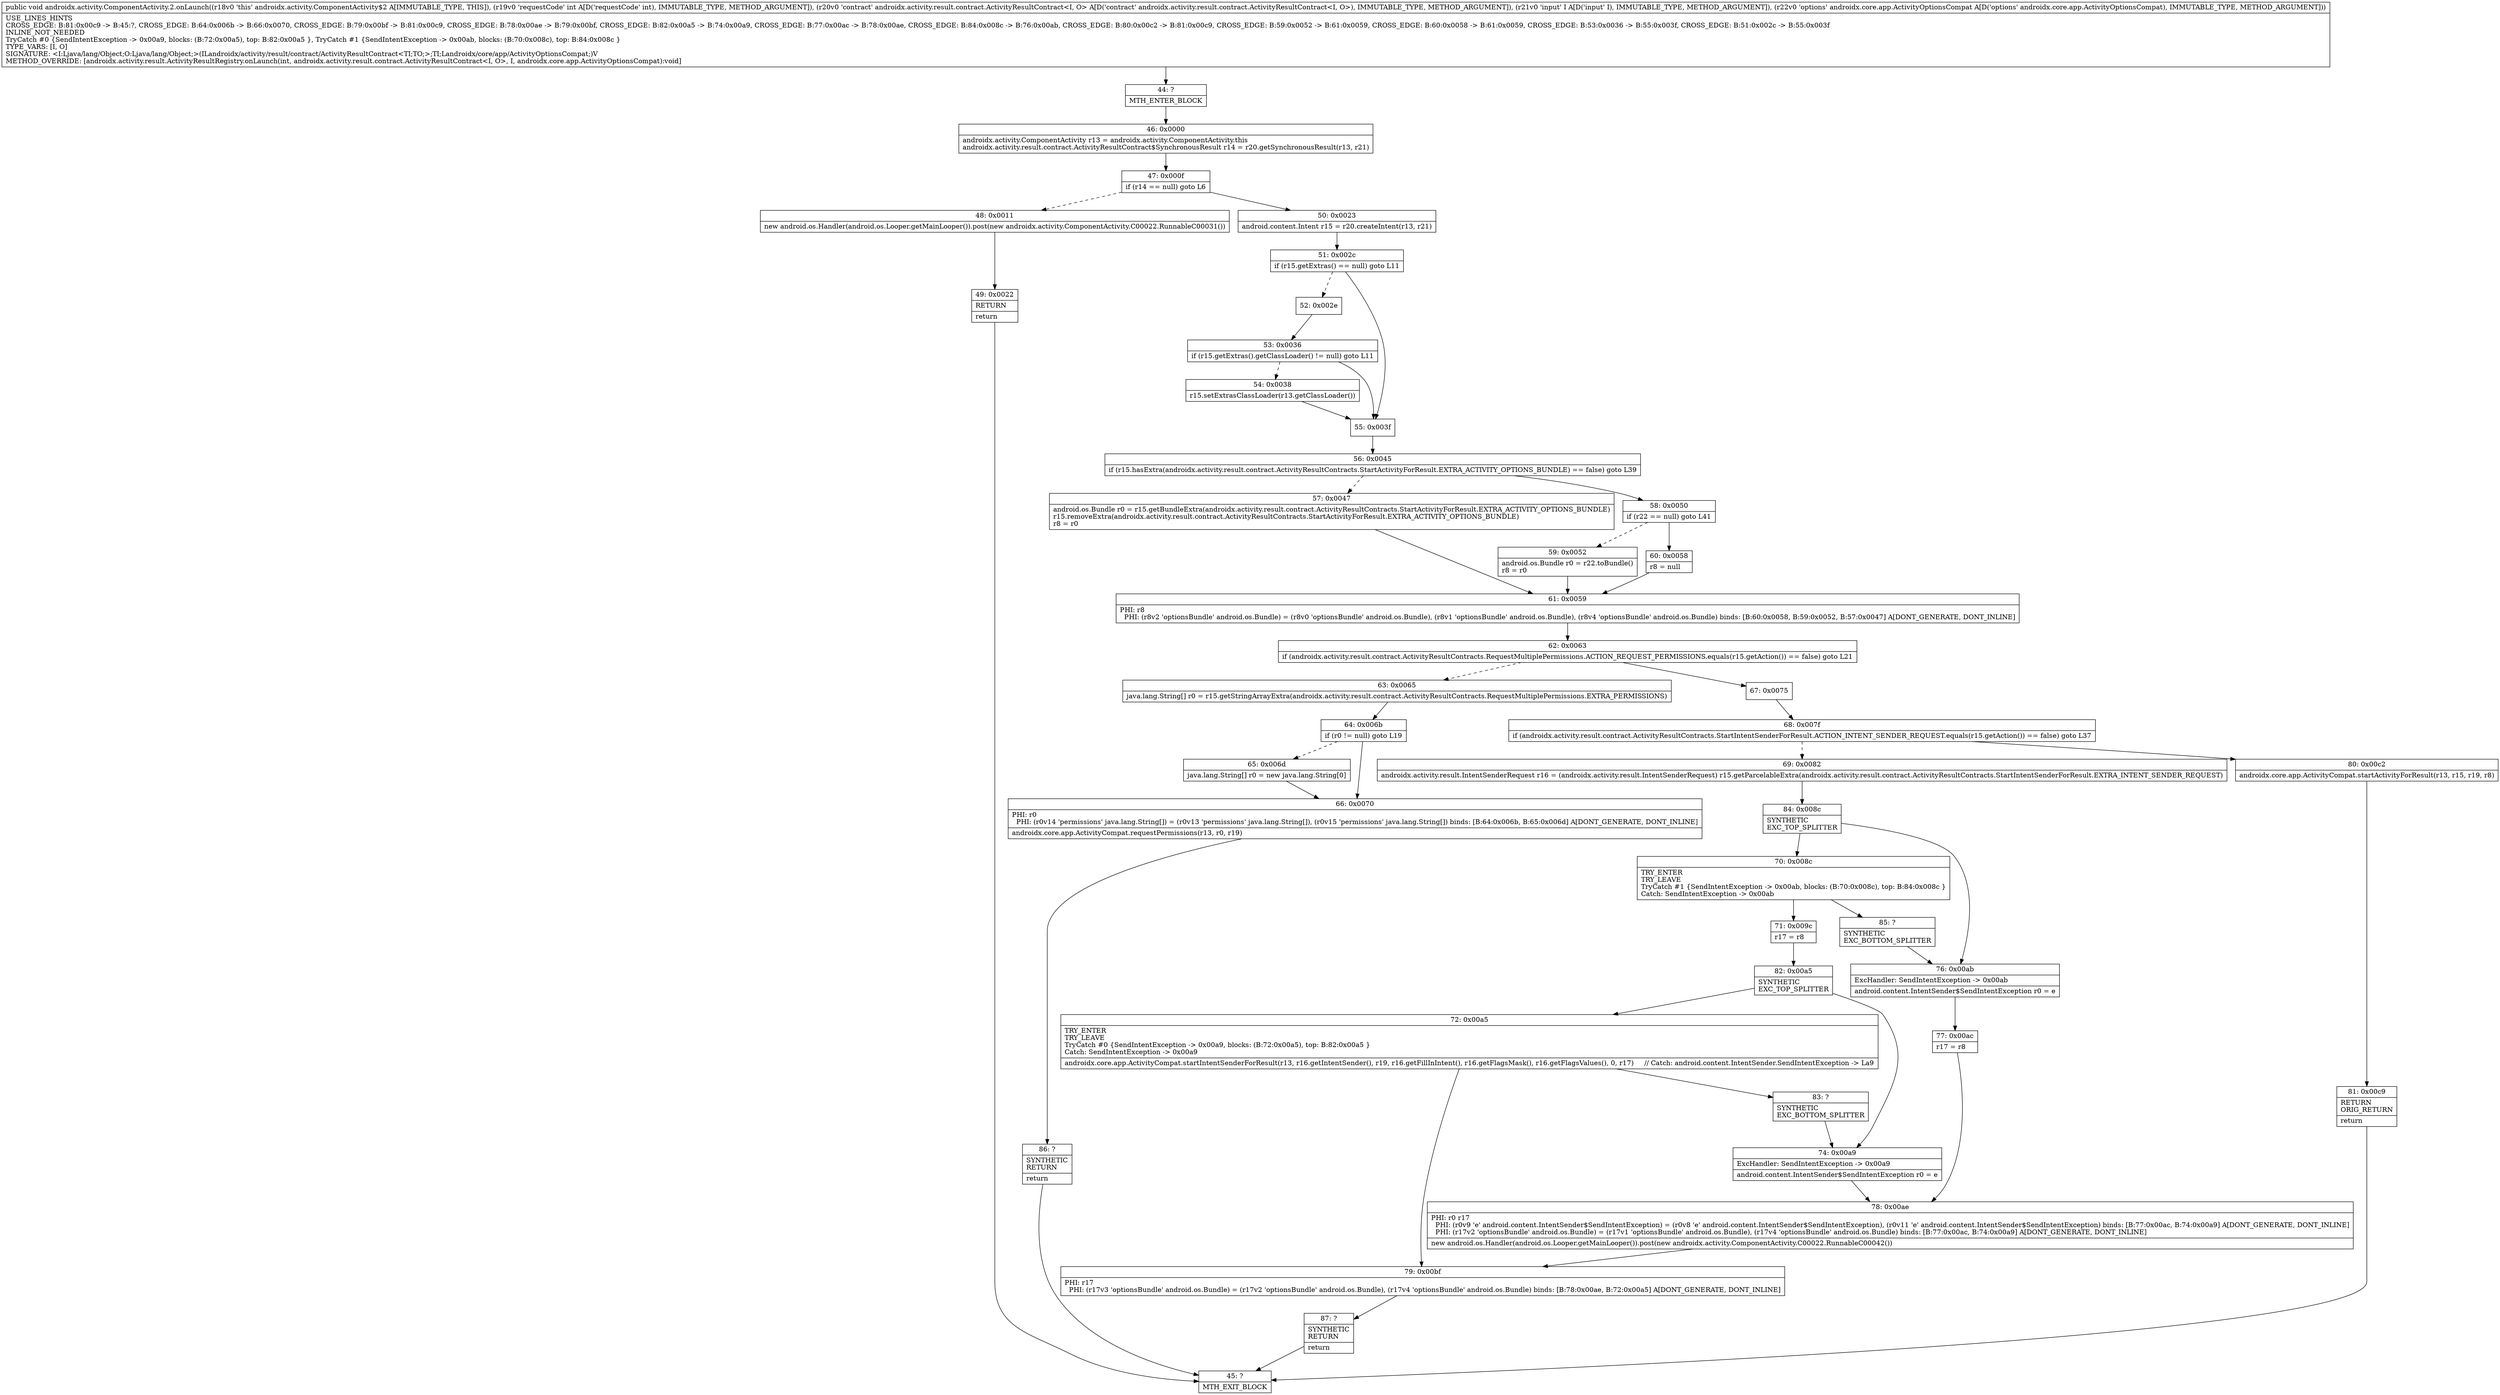 digraph "CFG forandroidx.activity.ComponentActivity.2.onLaunch(ILandroidx\/activity\/result\/contract\/ActivityResultContract;Ljava\/lang\/Object;Landroidx\/core\/app\/ActivityOptionsCompat;)V" {
Node_44 [shape=record,label="{44\:\ ?|MTH_ENTER_BLOCK\l}"];
Node_46 [shape=record,label="{46\:\ 0x0000|androidx.activity.ComponentActivity r13 = androidx.activity.ComponentActivity.this\landroidx.activity.result.contract.ActivityResultContract$SynchronousResult r14 = r20.getSynchronousResult(r13, r21)\l}"];
Node_47 [shape=record,label="{47\:\ 0x000f|if (r14 == null) goto L6\l}"];
Node_48 [shape=record,label="{48\:\ 0x0011|new android.os.Handler(android.os.Looper.getMainLooper()).post(new androidx.activity.ComponentActivity.C00022.RunnableC00031())\l}"];
Node_49 [shape=record,label="{49\:\ 0x0022|RETURN\l|return\l}"];
Node_45 [shape=record,label="{45\:\ ?|MTH_EXIT_BLOCK\l}"];
Node_50 [shape=record,label="{50\:\ 0x0023|android.content.Intent r15 = r20.createIntent(r13, r21)\l}"];
Node_51 [shape=record,label="{51\:\ 0x002c|if (r15.getExtras() == null) goto L11\l}"];
Node_52 [shape=record,label="{52\:\ 0x002e}"];
Node_53 [shape=record,label="{53\:\ 0x0036|if (r15.getExtras().getClassLoader() != null) goto L11\l}"];
Node_54 [shape=record,label="{54\:\ 0x0038|r15.setExtrasClassLoader(r13.getClassLoader())\l}"];
Node_55 [shape=record,label="{55\:\ 0x003f}"];
Node_56 [shape=record,label="{56\:\ 0x0045|if (r15.hasExtra(androidx.activity.result.contract.ActivityResultContracts.StartActivityForResult.EXTRA_ACTIVITY_OPTIONS_BUNDLE) == false) goto L39\l}"];
Node_57 [shape=record,label="{57\:\ 0x0047|android.os.Bundle r0 = r15.getBundleExtra(androidx.activity.result.contract.ActivityResultContracts.StartActivityForResult.EXTRA_ACTIVITY_OPTIONS_BUNDLE)\lr15.removeExtra(androidx.activity.result.contract.ActivityResultContracts.StartActivityForResult.EXTRA_ACTIVITY_OPTIONS_BUNDLE)\lr8 = r0\l}"];
Node_61 [shape=record,label="{61\:\ 0x0059|PHI: r8 \l  PHI: (r8v2 'optionsBundle' android.os.Bundle) = (r8v0 'optionsBundle' android.os.Bundle), (r8v1 'optionsBundle' android.os.Bundle), (r8v4 'optionsBundle' android.os.Bundle) binds: [B:60:0x0058, B:59:0x0052, B:57:0x0047] A[DONT_GENERATE, DONT_INLINE]\l}"];
Node_62 [shape=record,label="{62\:\ 0x0063|if (androidx.activity.result.contract.ActivityResultContracts.RequestMultiplePermissions.ACTION_REQUEST_PERMISSIONS.equals(r15.getAction()) == false) goto L21\l}"];
Node_63 [shape=record,label="{63\:\ 0x0065|java.lang.String[] r0 = r15.getStringArrayExtra(androidx.activity.result.contract.ActivityResultContracts.RequestMultiplePermissions.EXTRA_PERMISSIONS)\l}"];
Node_64 [shape=record,label="{64\:\ 0x006b|if (r0 != null) goto L19\l}"];
Node_65 [shape=record,label="{65\:\ 0x006d|java.lang.String[] r0 = new java.lang.String[0]\l}"];
Node_66 [shape=record,label="{66\:\ 0x0070|PHI: r0 \l  PHI: (r0v14 'permissions' java.lang.String[]) = (r0v13 'permissions' java.lang.String[]), (r0v15 'permissions' java.lang.String[]) binds: [B:64:0x006b, B:65:0x006d] A[DONT_GENERATE, DONT_INLINE]\l|androidx.core.app.ActivityCompat.requestPermissions(r13, r0, r19)\l}"];
Node_86 [shape=record,label="{86\:\ ?|SYNTHETIC\lRETURN\l|return\l}"];
Node_67 [shape=record,label="{67\:\ 0x0075}"];
Node_68 [shape=record,label="{68\:\ 0x007f|if (androidx.activity.result.contract.ActivityResultContracts.StartIntentSenderForResult.ACTION_INTENT_SENDER_REQUEST.equals(r15.getAction()) == false) goto L37\l}"];
Node_69 [shape=record,label="{69\:\ 0x0082|androidx.activity.result.IntentSenderRequest r16 = (androidx.activity.result.IntentSenderRequest) r15.getParcelableExtra(androidx.activity.result.contract.ActivityResultContracts.StartIntentSenderForResult.EXTRA_INTENT_SENDER_REQUEST)\l}"];
Node_84 [shape=record,label="{84\:\ 0x008c|SYNTHETIC\lEXC_TOP_SPLITTER\l}"];
Node_70 [shape=record,label="{70\:\ 0x008c|TRY_ENTER\lTRY_LEAVE\lTryCatch #1 \{SendIntentException \-\> 0x00ab, blocks: (B:70:0x008c), top: B:84:0x008c \}\lCatch: SendIntentException \-\> 0x00ab\l}"];
Node_71 [shape=record,label="{71\:\ 0x009c|r17 = r8\l}"];
Node_82 [shape=record,label="{82\:\ 0x00a5|SYNTHETIC\lEXC_TOP_SPLITTER\l}"];
Node_72 [shape=record,label="{72\:\ 0x00a5|TRY_ENTER\lTRY_LEAVE\lTryCatch #0 \{SendIntentException \-\> 0x00a9, blocks: (B:72:0x00a5), top: B:82:0x00a5 \}\lCatch: SendIntentException \-\> 0x00a9\l|androidx.core.app.ActivityCompat.startIntentSenderForResult(r13, r16.getIntentSender(), r19, r16.getFillInIntent(), r16.getFlagsMask(), r16.getFlagsValues(), 0, r17)     \/\/ Catch: android.content.IntentSender.SendIntentException \-\> La9\l}"];
Node_79 [shape=record,label="{79\:\ 0x00bf|PHI: r17 \l  PHI: (r17v3 'optionsBundle' android.os.Bundle) = (r17v2 'optionsBundle' android.os.Bundle), (r17v4 'optionsBundle' android.os.Bundle) binds: [B:78:0x00ae, B:72:0x00a5] A[DONT_GENERATE, DONT_INLINE]\l}"];
Node_87 [shape=record,label="{87\:\ ?|SYNTHETIC\lRETURN\l|return\l}"];
Node_83 [shape=record,label="{83\:\ ?|SYNTHETIC\lEXC_BOTTOM_SPLITTER\l}"];
Node_74 [shape=record,label="{74\:\ 0x00a9|ExcHandler: SendIntentException \-\> 0x00a9\l|android.content.IntentSender$SendIntentException r0 = e\l}"];
Node_78 [shape=record,label="{78\:\ 0x00ae|PHI: r0 r17 \l  PHI: (r0v9 'e' android.content.IntentSender$SendIntentException) = (r0v8 'e' android.content.IntentSender$SendIntentException), (r0v11 'e' android.content.IntentSender$SendIntentException) binds: [B:77:0x00ac, B:74:0x00a9] A[DONT_GENERATE, DONT_INLINE]\l  PHI: (r17v2 'optionsBundle' android.os.Bundle) = (r17v1 'optionsBundle' android.os.Bundle), (r17v4 'optionsBundle' android.os.Bundle) binds: [B:77:0x00ac, B:74:0x00a9] A[DONT_GENERATE, DONT_INLINE]\l|new android.os.Handler(android.os.Looper.getMainLooper()).post(new androidx.activity.ComponentActivity.C00022.RunnableC00042())\l}"];
Node_85 [shape=record,label="{85\:\ ?|SYNTHETIC\lEXC_BOTTOM_SPLITTER\l}"];
Node_76 [shape=record,label="{76\:\ 0x00ab|ExcHandler: SendIntentException \-\> 0x00ab\l|android.content.IntentSender$SendIntentException r0 = e\l}"];
Node_77 [shape=record,label="{77\:\ 0x00ac|r17 = r8\l}"];
Node_80 [shape=record,label="{80\:\ 0x00c2|androidx.core.app.ActivityCompat.startActivityForResult(r13, r15, r19, r8)\l}"];
Node_81 [shape=record,label="{81\:\ 0x00c9|RETURN\lORIG_RETURN\l|return\l}"];
Node_58 [shape=record,label="{58\:\ 0x0050|if (r22 == null) goto L41\l}"];
Node_59 [shape=record,label="{59\:\ 0x0052|android.os.Bundle r0 = r22.toBundle()\lr8 = r0\l}"];
Node_60 [shape=record,label="{60\:\ 0x0058|r8 = null\l}"];
MethodNode[shape=record,label="{public void androidx.activity.ComponentActivity.2.onLaunch((r18v0 'this' androidx.activity.ComponentActivity$2 A[IMMUTABLE_TYPE, THIS]), (r19v0 'requestCode' int A[D('requestCode' int), IMMUTABLE_TYPE, METHOD_ARGUMENT]), (r20v0 'contract' androidx.activity.result.contract.ActivityResultContract\<I, O\> A[D('contract' androidx.activity.result.contract.ActivityResultContract\<I, O\>), IMMUTABLE_TYPE, METHOD_ARGUMENT]), (r21v0 'input' I A[D('input' I), IMMUTABLE_TYPE, METHOD_ARGUMENT]), (r22v0 'options' androidx.core.app.ActivityOptionsCompat A[D('options' androidx.core.app.ActivityOptionsCompat), IMMUTABLE_TYPE, METHOD_ARGUMENT]))  | USE_LINES_HINTS\lCROSS_EDGE: B:81:0x00c9 \-\> B:45:?, CROSS_EDGE: B:64:0x006b \-\> B:66:0x0070, CROSS_EDGE: B:79:0x00bf \-\> B:81:0x00c9, CROSS_EDGE: B:78:0x00ae \-\> B:79:0x00bf, CROSS_EDGE: B:82:0x00a5 \-\> B:74:0x00a9, CROSS_EDGE: B:77:0x00ac \-\> B:78:0x00ae, CROSS_EDGE: B:84:0x008c \-\> B:76:0x00ab, CROSS_EDGE: B:80:0x00c2 \-\> B:81:0x00c9, CROSS_EDGE: B:59:0x0052 \-\> B:61:0x0059, CROSS_EDGE: B:60:0x0058 \-\> B:61:0x0059, CROSS_EDGE: B:53:0x0036 \-\> B:55:0x003f, CROSS_EDGE: B:51:0x002c \-\> B:55:0x003f\lINLINE_NOT_NEEDED\lTryCatch #0 \{SendIntentException \-\> 0x00a9, blocks: (B:72:0x00a5), top: B:82:0x00a5 \}, TryCatch #1 \{SendIntentException \-\> 0x00ab, blocks: (B:70:0x008c), top: B:84:0x008c \}\lTYPE_VARS: [I, O]\lSIGNATURE: \<I:Ljava\/lang\/Object;O:Ljava\/lang\/Object;\>(ILandroidx\/activity\/result\/contract\/ActivityResultContract\<TI;TO;\>;TI;Landroidx\/core\/app\/ActivityOptionsCompat;)V\lMETHOD_OVERRIDE: [androidx.activity.result.ActivityResultRegistry.onLaunch(int, androidx.activity.result.contract.ActivityResultContract\<I, O\>, I, androidx.core.app.ActivityOptionsCompat):void]\l}"];
MethodNode -> Node_44;Node_44 -> Node_46;
Node_46 -> Node_47;
Node_47 -> Node_48[style=dashed];
Node_47 -> Node_50;
Node_48 -> Node_49;
Node_49 -> Node_45;
Node_50 -> Node_51;
Node_51 -> Node_52[style=dashed];
Node_51 -> Node_55;
Node_52 -> Node_53;
Node_53 -> Node_54[style=dashed];
Node_53 -> Node_55;
Node_54 -> Node_55;
Node_55 -> Node_56;
Node_56 -> Node_57[style=dashed];
Node_56 -> Node_58;
Node_57 -> Node_61;
Node_61 -> Node_62;
Node_62 -> Node_63[style=dashed];
Node_62 -> Node_67;
Node_63 -> Node_64;
Node_64 -> Node_65[style=dashed];
Node_64 -> Node_66;
Node_65 -> Node_66;
Node_66 -> Node_86;
Node_86 -> Node_45;
Node_67 -> Node_68;
Node_68 -> Node_69[style=dashed];
Node_68 -> Node_80;
Node_69 -> Node_84;
Node_84 -> Node_70;
Node_84 -> Node_76;
Node_70 -> Node_71;
Node_70 -> Node_85;
Node_71 -> Node_82;
Node_82 -> Node_72;
Node_82 -> Node_74;
Node_72 -> Node_79;
Node_72 -> Node_83;
Node_79 -> Node_87;
Node_87 -> Node_45;
Node_83 -> Node_74;
Node_74 -> Node_78;
Node_78 -> Node_79;
Node_85 -> Node_76;
Node_76 -> Node_77;
Node_77 -> Node_78;
Node_80 -> Node_81;
Node_81 -> Node_45;
Node_58 -> Node_59[style=dashed];
Node_58 -> Node_60;
Node_59 -> Node_61;
Node_60 -> Node_61;
}

